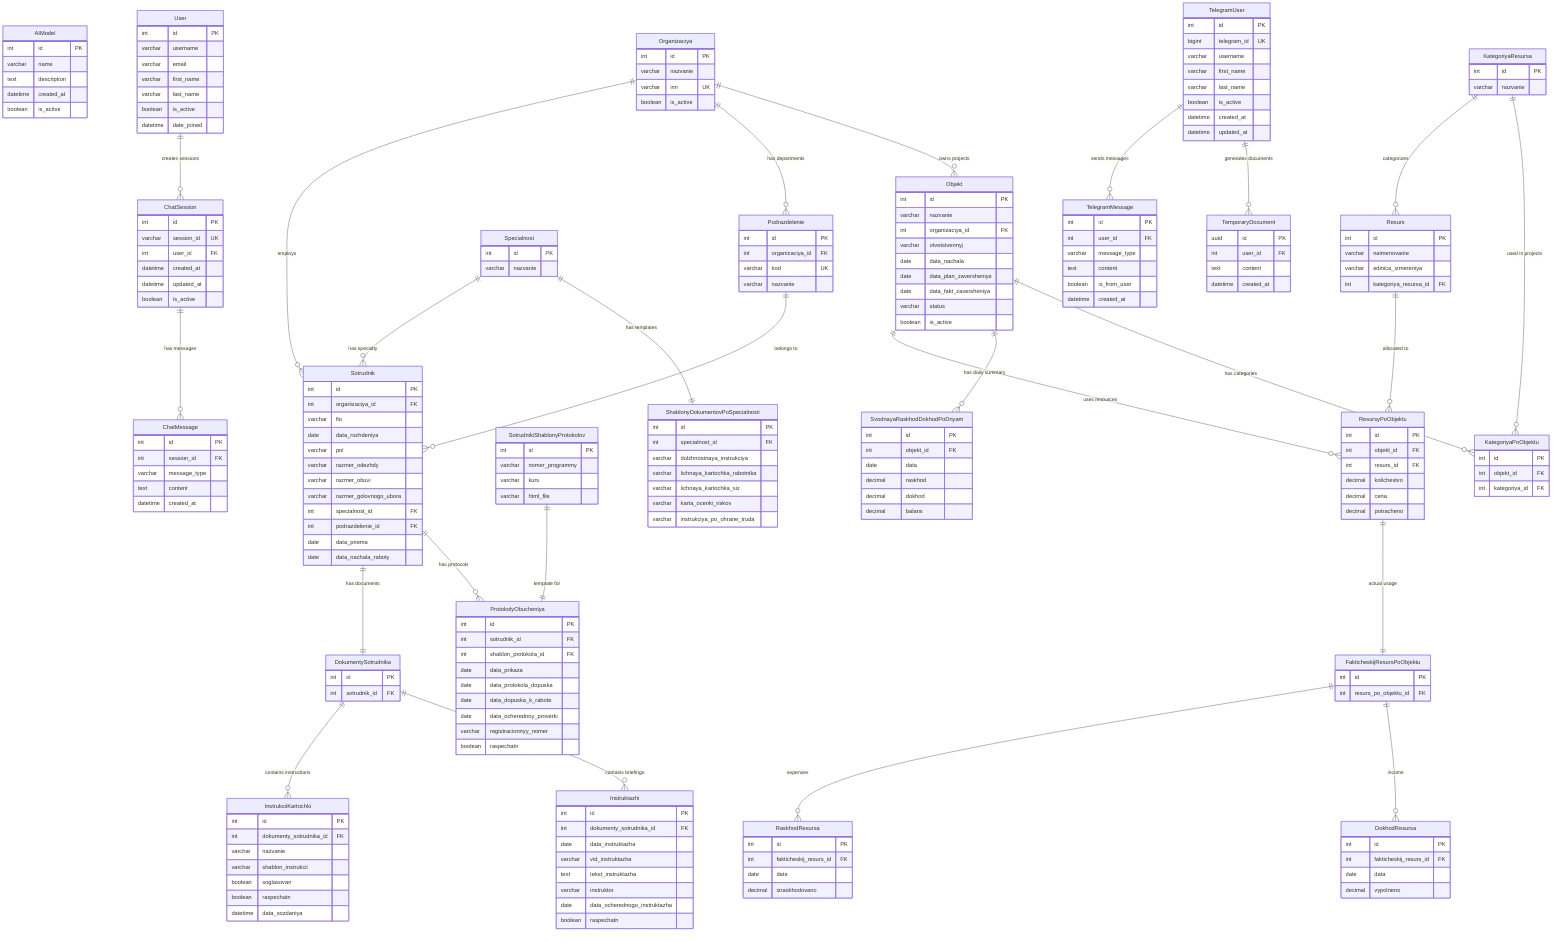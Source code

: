 erDiagram
    %% AI Module
    AIModel {
        int id PK
        varchar name
        text description
        datetime created_at
        boolean is_active
    }

    %% Chat System
    ChatSession {
        int id PK
        varchar session_id UK
        int user_id FK
        datetime created_at
        datetime updated_at
        boolean is_active
    }

    ChatMessage {
        int id PK
        int session_id FK
        varchar message_type
        text content
        datetime created_at
    }

    %% Organizations and Staff
    Organizaciya {
        int id PK
        varchar nazvanie
        varchar inn UK
        boolean is_active
    }

    Podrazdelenie {
        int id PK
        int organizaciya_id FK
        varchar kod UK
        varchar nazvanie
    }

    Specialnost {
        int id PK
        varchar nazvanie
    }

    Sotrudnik {
        int id PK
        int organizaciya_id FK
        varchar fio
        date data_rozhdeniya
        varchar pol
        varchar razmer_odezhdy
        varchar razmer_obuvi
        varchar razmer_golovnogo_ubora
        int specialnost_id FK
        int podrazdelenie_id FK
        date data_priema
        date data_nachala_raboty
    }

    %% Documents and Templates
    DokumentySotrudnika {
        int id PK
        int sotrudnik_id FK
    }

    InstrukciiKartochki {
        int id PK
        int dokumenty_sotrudnika_id FK
        varchar nazvanie
        varchar shablon_instrukcii
        boolean soglasovan
        boolean raspechatn
        datetime data_sozdaniya
    }

    SotrudnikiShablonyProtokolov {
        int id PK
        varchar nomer_programmy
        varchar kurs
        varchar html_file
    }

    ProtokolyObucheniya {
        int id PK
        int sotrudnik_id FK
        int shablon_protokola_id FK
        date data_prikaza
        date data_protokola_dopuska
        date data_dopuska_k_rabote
        date data_ocherednoy_proverki
        varchar registracionnyy_nomer
        boolean raspechatn
    }

    Instruktazhi {
        int id PK
        int dokumenty_sotrudnika_id FK
        date data_instruktazha
        varchar vid_instruktazha
        text tekst_instruktazha
        varchar instruktor
        date data_ocherednogo_instruktazha
        boolean raspechatn
    }

    ShablonyDokumentovPoSpecialnosti {
        int id PK
        int specialnost_id FK
        varchar dolzhnostnaya_instrukciya
        varchar lichnaya_kartochka_rabotnika
        varchar lichnaya_kartochka_siz
        varchar karta_ocenki_riskov
        varchar instrukciya_po_ohrane_truda
    }

    %% Resources and Objects
    KategoriyaResursa {
        int id PK
        varchar nazvanie
    }

    Resurs {
        int id PK
        varchar naimenovanie
        varchar edinica_izmereniya
        int kategoriya_resursa_id FK
    }

    Objekt {
        int id PK
        varchar nazvanie
        int organizaciya_id FK
        varchar otvetstvennyj
        date data_nachala
        date data_plan_zaversheniya
        date data_fakt_zaversheniya
        varchar status
        boolean is_active
    }

    ResursyPoObjektu {
        int id PK
        int objekt_id FK
        int resurs_id FK
        decimal kolichestvo
        decimal cena
        decimal potracheno
    }

    FakticheskijResursPoObjektu {
        int id PK
        int resurs_po_objektu_id FK
    }

    RaskhodResursa {
        int id PK
        int fakticheskij_resurs_id FK
        date data
        decimal izraskhodovano
    }

    DokhodResursa {
        int id PK
        int fakticheskij_resurs_id FK
        date data
        decimal vypolneno
    }

    SvodnayaRaskhodDokhodPoDnyam {
        int id PK
        int objekt_id FK
        date data
        decimal raskhod
        decimal dokhod
        decimal balans
    }

    KategoriyaPoObjektu {
        int id PK
        int objekt_id FK
        int kategoriya_id FK
    }

    %% Telegram Bot
    TelegramUser {
        int id PK
        bigint telegram_id UK
        varchar username
        varchar first_name
        varchar last_name
        boolean is_active
        datetime created_at
        datetime updated_at
    }

    TelegramMessage {
        int id PK
        int user_id FK
        varchar message_type
        text content
        boolean is_from_user
        datetime created_at
    }

    TemporaryDocument {
        uuid id PK
        int user_id FK
        text content
        datetime created_at
    }

    %% Django Auth
    User {
        int id PK
        varchar username
        varchar email
        varchar first_name
        varchar last_name
        boolean is_active
        datetime date_joined
    }

    %% Relationships
    ChatSession ||--o{ ChatMessage : "has messages"
    User ||--o{ ChatSession : "creates sessions"
    
    Organizaciya ||--o{ Sotrudnik : "employs"
    Organizaciya ||--o{ Podrazdelenie : "has departments"
    Organizaciya ||--o{ Objekt : "owns projects"
    
    Specialnost ||--o{ Sotrudnik : "has specialty"
    Specialnost ||--|| ShablonyDokumentovPoSpecialnosti : "has templates"
    
    Podrazdelenie ||--o{ Sotrudnik : "belongs to"
    
    Sotrudnik ||--|| DokumentySotrudnika : "has documents"
    Sotrudnik ||--o{ ProtokolyObucheniya : "has protocols"
    
    DokumentySotrudnika ||--o{ InstrukciiKartochki : "contains instructions"
    DokumentySotrudnika ||--o{ Instruktazhi : "contains briefings"
    
    SotrudnikiShablonyProtokolov ||--|| ProtokolyObucheniya : "template for"
    
    KategoriyaResursa ||--o{ Resurs : "categorizes"
    KategoriyaResursa ||--o{ KategoriyaPoObjektu : "used in projects"
    
    Resurs ||--o{ ResursyPoObjektu : "allocated to"
    
    Objekt ||--o{ ResursyPoObjektu : "uses resources"
    Objekt ||--o{ SvodnayaRaskhodDokhodPoDnyam : "has daily summary"
    Objekt ||--o{ KategoriyaPoObjektu : "has categories"
    
    ResursyPoObjektu ||--|| FakticheskijResursPoObjektu : "actual usage"
    
    FakticheskijResursPoObjektu ||--o{ RaskhodResursa : "expenses"
    FakticheskijResursPoObjektu ||--o{ DokhodResursa : "income"
    
    TelegramUser ||--o{ TelegramMessage : "sends messages"
    TelegramUser ||--o{ TemporaryDocument : "generates documents"